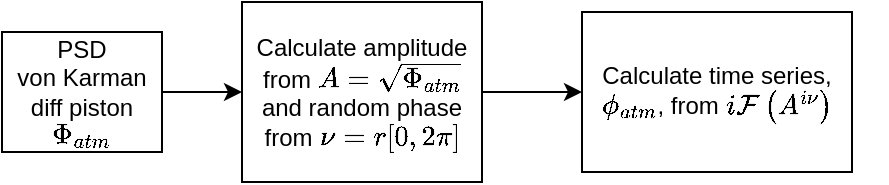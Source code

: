 <mxfile version="28.2.5">
  <diagram name="Page-1" id="AdxxEe9DetVni2lw3dZn">
    <mxGraphModel dx="946" dy="549" grid="1" gridSize="10" guides="1" tooltips="1" connect="1" arrows="1" fold="1" page="1" pageScale="1" pageWidth="850" pageHeight="1100" math="1" shadow="0">
      <root>
        <mxCell id="0" />
        <mxCell id="1" parent="0" />
        <mxCell id="Yv8FQt4upBwkiq0QZttE-1" value="&lt;div&gt;PSD&lt;/div&gt;&lt;div&gt;von Karman&lt;/div&gt;&lt;div&gt;diff piston&lt;/div&gt;&lt;div&gt;\(\Phi_{atm}\)&lt;/div&gt;" style="rounded=0;whiteSpace=wrap;html=1;" vertex="1" parent="1">
          <mxGeometry x="30" y="130" width="80" height="60" as="geometry" />
        </mxCell>
        <mxCell id="Yv8FQt4upBwkiq0QZttE-3" value="" style="endArrow=classic;html=1;rounded=0;entryX=0;entryY=0.5;entryDx=0;entryDy=0;exitX=1;exitY=0.5;exitDx=0;exitDy=0;" edge="1" parent="1" source="Yv8FQt4upBwkiq0QZttE-1" target="Yv8FQt4upBwkiq0QZttE-4">
          <mxGeometry width="50" height="50" relative="1" as="geometry">
            <mxPoint x="400" y="310" as="sourcePoint" />
            <mxPoint x="450" y="260" as="targetPoint" />
          </mxGeometry>
        </mxCell>
        <mxCell id="Yv8FQt4upBwkiq0QZttE-6" style="edgeStyle=orthogonalEdgeStyle;rounded=0;orthogonalLoop=1;jettySize=auto;html=1;exitX=1;exitY=0.5;exitDx=0;exitDy=0;entryX=0;entryY=0.5;entryDx=0;entryDy=0;" edge="1" parent="1" source="Yv8FQt4upBwkiq0QZttE-4" target="Yv8FQt4upBwkiq0QZttE-8">
          <mxGeometry relative="1" as="geometry">
            <mxPoint x="340" y="167" as="targetPoint" />
          </mxGeometry>
        </mxCell>
        <mxCell id="Yv8FQt4upBwkiq0QZttE-4" value="&lt;div&gt;Calculate amplitude from \(A=\sqrt{\Phi_{atm}}\)&lt;/div&gt;&lt;div&gt;and random phase from \(\nu = r[0,2\pi]\)&lt;/div&gt;" style="rounded=0;whiteSpace=wrap;html=1;" vertex="1" parent="1">
          <mxGeometry x="150" y="115" width="120" height="90" as="geometry" />
        </mxCell>
        <mxCell id="Yv8FQt4upBwkiq0QZttE-8" value="&lt;div&gt;Calculate time series, \(\phi_{atm}\), from \(\mathcal{iF}\left(A^{i\nu}\right)\)&lt;/div&gt;" style="rounded=0;whiteSpace=wrap;html=1;" vertex="1" parent="1">
          <mxGeometry x="320" y="120" width="135" height="80" as="geometry" />
        </mxCell>
      </root>
    </mxGraphModel>
  </diagram>
</mxfile>

